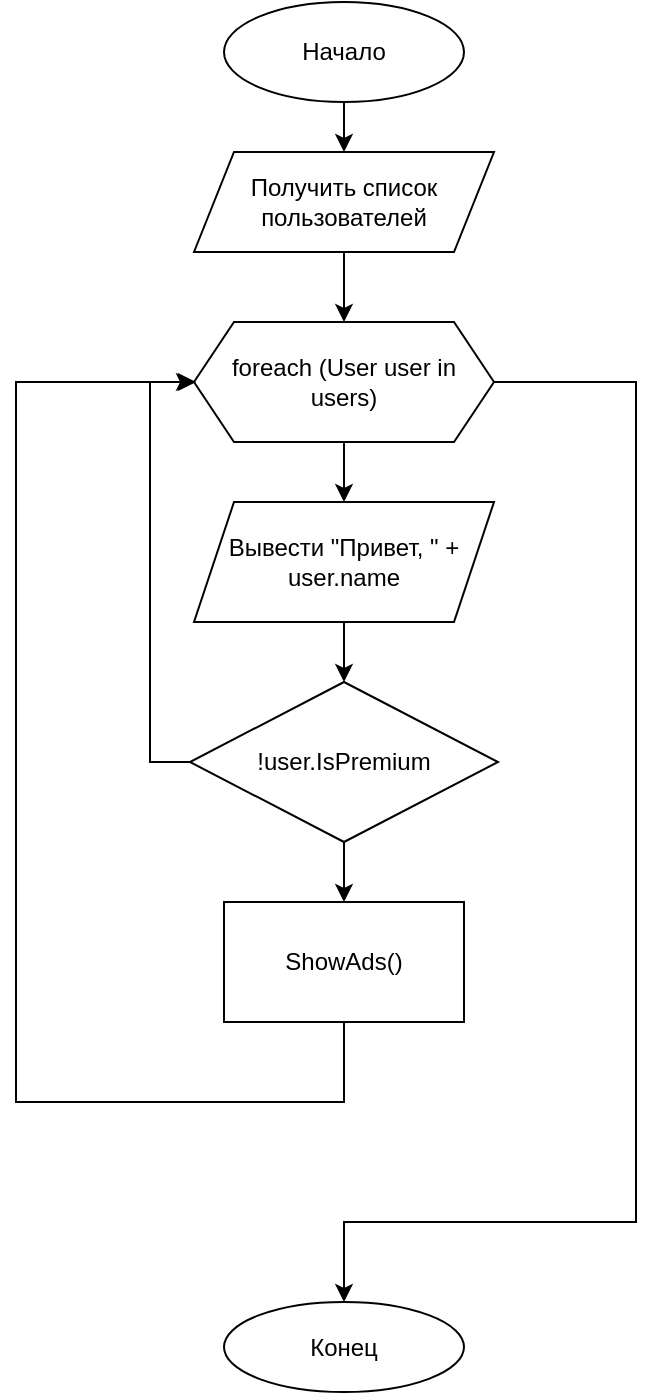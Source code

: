 <mxfile version="20.6.0" type="device"><diagram id="C5RBs43oDa-KdzZeNtuy" name="Page-1"><mxGraphModel dx="1038" dy="571" grid="1" gridSize="10" guides="1" tooltips="1" connect="1" arrows="1" fold="1" page="1" pageScale="1" pageWidth="827" pageHeight="1169" math="0" shadow="0"><root><mxCell id="WIyWlLk6GJQsqaUBKTNV-0"/><mxCell id="WIyWlLk6GJQsqaUBKTNV-1" parent="WIyWlLk6GJQsqaUBKTNV-0"/><mxCell id="c7qBC6Sfq1vYfpvXxmEe-3" value="" style="edgeStyle=orthogonalEdgeStyle;rounded=0;orthogonalLoop=1;jettySize=auto;html=1;" parent="WIyWlLk6GJQsqaUBKTNV-1" source="c7qBC6Sfq1vYfpvXxmEe-0" target="c7qBC6Sfq1vYfpvXxmEe-2" edge="1"><mxGeometry relative="1" as="geometry"/></mxCell><mxCell id="c7qBC6Sfq1vYfpvXxmEe-0" value="Начало" style="ellipse;whiteSpace=wrap;html=1;" parent="WIyWlLk6GJQsqaUBKTNV-1" vertex="1"><mxGeometry x="354" y="40" width="120" height="50" as="geometry"/></mxCell><mxCell id="c7qBC6Sfq1vYfpvXxmEe-5" value="" style="edgeStyle=orthogonalEdgeStyle;rounded=0;orthogonalLoop=1;jettySize=auto;html=1;entryX=0.5;entryY=0;entryDx=0;entryDy=0;" parent="WIyWlLk6GJQsqaUBKTNV-1" source="c7qBC6Sfq1vYfpvXxmEe-2" target="_4Jm_btbnR8xbdQoUne7-0" edge="1"><mxGeometry relative="1" as="geometry"><mxPoint x="414" y="190" as="targetPoint"/></mxGeometry></mxCell><mxCell id="c7qBC6Sfq1vYfpvXxmEe-2" value="Получить список пользователей" style="shape=parallelogram;perimeter=parallelogramPerimeter;whiteSpace=wrap;html=1;fixedSize=1;" parent="WIyWlLk6GJQsqaUBKTNV-1" vertex="1"><mxGeometry x="339" y="115" width="150" height="50" as="geometry"/></mxCell><mxCell id="_4Jm_btbnR8xbdQoUne7-7" style="edgeStyle=orthogonalEdgeStyle;rounded=0;orthogonalLoop=1;jettySize=auto;html=1;exitX=0.5;exitY=1;exitDx=0;exitDy=0;entryX=0.5;entryY=0;entryDx=0;entryDy=0;" edge="1" parent="WIyWlLk6GJQsqaUBKTNV-1" source="c7qBC6Sfq1vYfpvXxmEe-6" target="_4Jm_btbnR8xbdQoUne7-6"><mxGeometry relative="1" as="geometry"/></mxCell><mxCell id="_4Jm_btbnR8xbdQoUne7-9" style="edgeStyle=orthogonalEdgeStyle;rounded=0;orthogonalLoop=1;jettySize=auto;html=1;exitX=0;exitY=0.5;exitDx=0;exitDy=0;entryX=0;entryY=0.5;entryDx=0;entryDy=0;" edge="1" parent="WIyWlLk6GJQsqaUBKTNV-1" source="c7qBC6Sfq1vYfpvXxmEe-6" target="_4Jm_btbnR8xbdQoUne7-0"><mxGeometry relative="1" as="geometry"/></mxCell><mxCell id="c7qBC6Sfq1vYfpvXxmEe-6" value="!user.IsPremium" style="rhombus;whiteSpace=wrap;html=1;" parent="WIyWlLk6GJQsqaUBKTNV-1" vertex="1"><mxGeometry x="337" y="380" width="154" height="80" as="geometry"/></mxCell><mxCell id="c7qBC6Sfq1vYfpvXxmEe-17" value="Конец" style="ellipse;whiteSpace=wrap;html=1;" parent="WIyWlLk6GJQsqaUBKTNV-1" vertex="1"><mxGeometry x="354" y="690" width="120" height="45" as="geometry"/></mxCell><mxCell id="_4Jm_btbnR8xbdQoUne7-4" style="edgeStyle=orthogonalEdgeStyle;rounded=0;orthogonalLoop=1;jettySize=auto;html=1;exitX=0.5;exitY=1;exitDx=0;exitDy=0;entryX=0.5;entryY=0;entryDx=0;entryDy=0;" edge="1" parent="WIyWlLk6GJQsqaUBKTNV-1" source="_4Jm_btbnR8xbdQoUne7-0" target="_4Jm_btbnR8xbdQoUne7-3"><mxGeometry relative="1" as="geometry"/></mxCell><mxCell id="_4Jm_btbnR8xbdQoUne7-12" style="edgeStyle=orthogonalEdgeStyle;rounded=0;orthogonalLoop=1;jettySize=auto;html=1;exitX=1;exitY=0.5;exitDx=0;exitDy=0;entryX=0.5;entryY=0;entryDx=0;entryDy=0;" edge="1" parent="WIyWlLk6GJQsqaUBKTNV-1" source="_4Jm_btbnR8xbdQoUne7-0" target="c7qBC6Sfq1vYfpvXxmEe-17"><mxGeometry relative="1" as="geometry"><Array as="points"><mxPoint x="560" y="230"/><mxPoint x="560" y="650"/><mxPoint x="414" y="650"/></Array></mxGeometry></mxCell><mxCell id="_4Jm_btbnR8xbdQoUne7-0" value="foreach (User user in users)" style="shape=hexagon;perimeter=hexagonPerimeter2;whiteSpace=wrap;html=1;fixedSize=1;" vertex="1" parent="WIyWlLk6GJQsqaUBKTNV-1"><mxGeometry x="339" y="200" width="150" height="60" as="geometry"/></mxCell><mxCell id="_4Jm_btbnR8xbdQoUne7-5" style="edgeStyle=orthogonalEdgeStyle;rounded=0;orthogonalLoop=1;jettySize=auto;html=1;exitX=0.5;exitY=1;exitDx=0;exitDy=0;entryX=0.5;entryY=0;entryDx=0;entryDy=0;" edge="1" parent="WIyWlLk6GJQsqaUBKTNV-1" source="_4Jm_btbnR8xbdQoUne7-3" target="c7qBC6Sfq1vYfpvXxmEe-6"><mxGeometry relative="1" as="geometry"/></mxCell><mxCell id="_4Jm_btbnR8xbdQoUne7-3" value="Вывести &quot;Привет, &quot; + user.name" style="shape=parallelogram;perimeter=parallelogramPerimeter;whiteSpace=wrap;html=1;fixedSize=1;" vertex="1" parent="WIyWlLk6GJQsqaUBKTNV-1"><mxGeometry x="339" y="290" width="150" height="60" as="geometry"/></mxCell><mxCell id="_4Jm_btbnR8xbdQoUne7-11" style="edgeStyle=orthogonalEdgeStyle;rounded=0;orthogonalLoop=1;jettySize=auto;html=1;exitX=0.5;exitY=1;exitDx=0;exitDy=0;" edge="1" parent="WIyWlLk6GJQsqaUBKTNV-1" source="_4Jm_btbnR8xbdQoUne7-6"><mxGeometry relative="1" as="geometry"><mxPoint x="340" y="230" as="targetPoint"/><Array as="points"><mxPoint x="414" y="590"/><mxPoint x="250" y="590"/><mxPoint x="250" y="230"/></Array></mxGeometry></mxCell><mxCell id="_4Jm_btbnR8xbdQoUne7-6" value="ShowAds()" style="rounded=0;whiteSpace=wrap;html=1;" vertex="1" parent="WIyWlLk6GJQsqaUBKTNV-1"><mxGeometry x="354" y="490" width="120" height="60" as="geometry"/></mxCell></root></mxGraphModel></diagram></mxfile>